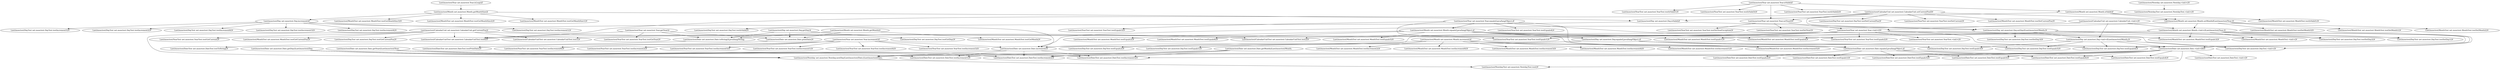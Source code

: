 digraph cmd_method {
    "Lnet/mooctest/Date net.mooctest.Date.getYear()Lnet/mooctest/Year;" -> "Lnet/mooctest/DateTest net.mooctest.DateTest.testIncrement3()V";
    "Lnet/mooctest/Date net.mooctest.Date.getYear()Lnet/mooctest/Year;" -> "Lnet/mooctest/DateTest net.mooctest.DateTest.testIncrement1()V";
    "Lnet/mooctest/Date net.mooctest.Date.getYear()Lnet/mooctest/Year;" -> "Lnet/mooctest/Nextday net.mooctest.Nextday.nextDay(Lnet/mooctest/Date;)Lnet/mooctest/Date;";
    "Lnet/mooctest/Date net.mooctest.Date.getYear()Lnet/mooctest/Year;" -> "Lnet/mooctest/DateTest net.mooctest.DateTest.testIncrement2()V";
    "Lnet/mooctest/Date net.mooctest.Date.equals(Ljava/lang/Object;)Z" -> "Lnet/mooctest/DateTest net.mooctest.DateTest.testEquals2()V";
    "Lnet/mooctest/Date net.mooctest.Date.equals(Ljava/lang/Object;)Z" -> "Lnet/mooctest/DateTest net.mooctest.DateTest.testEquals4()V";
    "Lnet/mooctest/Date net.mooctest.Date.equals(Ljava/lang/Object;)Z" -> "Lnet/mooctest/DateTest net.mooctest.DateTest.testEquals3()V";
    "Lnet/mooctest/Date net.mooctest.Date.equals(Ljava/lang/Object;)Z" -> "Lnet/mooctest/DateTest net.mooctest.DateTest.testEquals5()V";
    "Lnet/mooctest/Date net.mooctest.Date.equals(Ljava/lang/Object;)Z" -> "Lnet/mooctest/DateTest net.mooctest.DateTest.testEquals6()V";
    "Lnet/mooctest/Date net.mooctest.Date.equals(Ljava/lang/Object;)Z" -> "Lnet/mooctest/DateTest net.mooctest.DateTest.testEquals1()V";
    "Lnet/mooctest/Date net.mooctest.Date.getDay()Lnet/mooctest/Day;" -> "Lnet/mooctest/DateTest net.mooctest.DateTest.testIncrement3()V";
    "Lnet/mooctest/Date net.mooctest.Date.getDay()Lnet/mooctest/Day;" -> "Lnet/mooctest/DateTest net.mooctest.DateTest.testIncrement1()V";
    "Lnet/mooctest/Date net.mooctest.Date.getDay()Lnet/mooctest/Day;" -> "Lnet/mooctest/Nextday net.mooctest.Nextday.nextDay(Lnet/mooctest/Date;)Lnet/mooctest/Date;";
    "Lnet/mooctest/Date net.mooctest.Date.getDay()Lnet/mooctest/Day;" -> "Lnet/mooctest/DateTest net.mooctest.DateTest.testIncrement2()V";
    "Lnet/mooctest/Date net.mooctest.Date.toString()Ljava/lang/String;" -> "Lnet/mooctest/DateTest net.mooctest.DateTest.testToString()V";
    "Lnet/mooctest/CalendarUnit net.mooctest.CalendarUnit.<init>()V" -> "Lnet/mooctest/Month net.mooctest.Month.<init>(ILnet/mooctest/Year;)V";
    "Lnet/mooctest/CalendarUnit net.mooctest.CalendarUnit.<init>()V" -> "Lnet/mooctest/Year net.mooctest.Year.<init>(I)V";
    "Lnet/mooctest/CalendarUnit net.mooctest.CalendarUnit.<init>()V" -> "Lnet/mooctest/Day net.mooctest.Day.<init>(ILnet/mooctest/Month;)V";
    "Lnet/mooctest/Year net.mooctest.Year.getYear()I" -> "Lnet/mooctest/Date net.mooctest.Date.toString()Ljava/lang/String;";
    "Lnet/mooctest/Year net.mooctest.Year.getYear()I" -> "Lnet/mooctest/Date net.mooctest.Date.printDate()V";
    "Lnet/mooctest/Year net.mooctest.Year.getYear()I" -> "Lnet/mooctest/YearTest net.mooctest.YearTest.testGetYear()V";
    "Lnet/mooctest/Year net.mooctest.Year.getYear()I" -> "Lnet/mooctest/CalendarUnitTest net.mooctest.CalendarUnitTest.test0()V";
    "Lnet/mooctest/Month net.mooctest.Month.isValid()Z" -> "Lnet/mooctest/Day net.mooctest.Day.isValid()Z";
    "Lnet/mooctest/Month net.mooctest.Month.isValid()Z" -> "Lnet/mooctest/Month net.mooctest.Month.setMonth(ILnet/mooctest/Year;)V";
    "Lnet/mooctest/Month net.mooctest.Month.isValid()Z" -> "Lnet/mooctest/MonthTest net.mooctest.MonthTest.testIsValid1()V";
    "Lnet/mooctest/Nextday net.mooctest.Nextday.<init>()V" -> "Lnet/mooctest/NextdayTest net.mooctest.NextdayTest.<init>()V";
    "Lnet/mooctest/Year net.mooctest.Year.equals(Ljava/lang/Object;)Z" -> "Lnet/mooctest/YearTest net.mooctest.YearTest.testEquals4()V";
    "Lnet/mooctest/Year net.mooctest.Year.equals(Ljava/lang/Object;)Z" -> "Lnet/mooctest/Date net.mooctest.Date.equals(Ljava/lang/Object;)Z";
    "Lnet/mooctest/Year net.mooctest.Year.equals(Ljava/lang/Object;)Z" -> "Lnet/mooctest/YearTest net.mooctest.YearTest.testEquals1()V";
    "Lnet/mooctest/Year net.mooctest.Year.equals(Ljava/lang/Object;)Z" -> "Lnet/mooctest/YearTest net.mooctest.YearTest.testEquals3()V";
    "Lnet/mooctest/Year net.mooctest.Year.equals(Ljava/lang/Object;)Z" -> "Lnet/mooctest/Month net.mooctest.Month.equals(Ljava/lang/Object;)Z";
    "Lnet/mooctest/Year net.mooctest.Year.equals(Ljava/lang/Object;)Z" -> "Lnet/mooctest/YearTest net.mooctest.YearTest.testEquals2()V";
    "Lnet/mooctest/Day net.mooctest.Day.equals(Ljava/lang/Object;)Z" -> "Lnet/mooctest/Date net.mooctest.Date.equals(Ljava/lang/Object;)Z";
    "Lnet/mooctest/Day net.mooctest.Day.equals(Ljava/lang/Object;)Z" -> "Lnet/mooctest/DayTest net.mooctest.DayTest.testEquals2()V";
    "Lnet/mooctest/Day net.mooctest.Day.equals(Ljava/lang/Object;)Z" -> "Lnet/mooctest/DayTest net.mooctest.DayTest.testEquals4()V";
    "Lnet/mooctest/Day net.mooctest.Day.equals(Ljava/lang/Object;)Z" -> "Lnet/mooctest/DayTest net.mooctest.DayTest.testEquals1()V";
    "Lnet/mooctest/Day net.mooctest.Day.equals(Ljava/lang/Object;)Z" -> "Lnet/mooctest/DayTest net.mooctest.DayTest.testEquals5()V";
    "Lnet/mooctest/Day net.mooctest.Day.equals(Ljava/lang/Object;)Z" -> "Lnet/mooctest/DayTest net.mooctest.DayTest.testEquals3()V";
    "Lnet/mooctest/Month net.mooctest.Month.<init>(ILnet/mooctest/Year;)V" -> "Lnet/mooctest/MonthTest net.mooctest.MonthTest.<init>()V";
    "Lnet/mooctest/Month net.mooctest.Month.<init>(ILnet/mooctest/Year;)V" -> "Lnet/mooctest/DayTest net.mooctest.DayTest.<init>()V";
    "Lnet/mooctest/Month net.mooctest.Month.<init>(ILnet/mooctest/Year;)V" -> "Lnet/mooctest/DayTest net.mooctest.DayTest.testSetDay1()V";
    "Lnet/mooctest/Month net.mooctest.Month.<init>(ILnet/mooctest/Year;)V" -> "Lnet/mooctest/DayTest net.mooctest.DayTest.testEquals4()V";
    "Lnet/mooctest/Month net.mooctest.Month.<init>(ILnet/mooctest/Year;)V" -> "Lnet/mooctest/MonthTest net.mooctest.MonthTest.testEquals3()V";
    "Lnet/mooctest/Month net.mooctest.Month.<init>(ILnet/mooctest/Year;)V" -> "Lnet/mooctest/DayTest net.mooctest.DayTest.testSetDay2()V";
    "Lnet/mooctest/Month net.mooctest.Month.<init>(ILnet/mooctest/Year;)V" -> "Lnet/mooctest/MonthTest net.mooctest.MonthTest.testEquals4()V";
    "Lnet/mooctest/Month net.mooctest.Month.<init>(ILnet/mooctest/Year;)V" -> "Lnet/mooctest/Date net.mooctest.Date.<init>(III)V";
    "Lnet/mooctest/Month net.mooctest.Month.<init>(ILnet/mooctest/Year;)V" -> "Lnet/mooctest/MonthTest net.mooctest.MonthTest.testEquals1()V";
    "Lnet/mooctest/Date net.mooctest.Date.printDate()V" -> "Lnet/mooctest/DateTest net.mooctest.DateTest.testPrintDate()V";
    "Lnet/mooctest/Day net.mooctest.Day.isValid()Z" -> "Lnet/mooctest/DayTest net.mooctest.DayTest.testIsValid()V";
    "Lnet/mooctest/Day net.mooctest.Day.isValid()Z" -> "Lnet/mooctest/Day net.mooctest.Day.setDay(ILnet/mooctest/Month;)V";
    "Lnet/mooctest/Month net.mooctest.Month.getMonthSize()I" -> "Lnet/mooctest/MonthTest net.mooctest.MonthTest.testGetMonthSize1()V";
    "Lnet/mooctest/Month net.mooctest.Month.getMonthSize()I" -> "Lnet/mooctest/MonthTest net.mooctest.MonthTest.testGetMonthSize3()V";
    "Lnet/mooctest/Month net.mooctest.Month.getMonthSize()I" -> "Lnet/mooctest/Day net.mooctest.Day.isValid()Z";
    "Lnet/mooctest/Month net.mooctest.Month.getMonthSize()I" -> "Lnet/mooctest/Day net.mooctest.Day.increment()Z";
    "Lnet/mooctest/Month net.mooctest.Month.getMonthSize()I" -> "Lnet/mooctest/MonthTest net.mooctest.MonthTest.testGetMonthSize2()V";
    "Lnet/mooctest/Day net.mooctest.Day.increment()Z" -> "Lnet/mooctest/DayTest net.mooctest.DayTest.testIncrement4()V";
    "Lnet/mooctest/Day net.mooctest.Day.increment()Z" -> "Lnet/mooctest/DayTest net.mooctest.DayTest.testIncrement1()V";
    "Lnet/mooctest/Day net.mooctest.Day.increment()Z" -> "Lnet/mooctest/DayTest net.mooctest.DayTest.testIncrement5()V";
    "Lnet/mooctest/Day net.mooctest.Day.increment()Z" -> "Lnet/mooctest/Date net.mooctest.Date.increment()V";
    "Lnet/mooctest/Day net.mooctest.Day.increment()Z" -> "Lnet/mooctest/DayTest net.mooctest.DayTest.testIncrement2()V";
    "Lnet/mooctest/Day net.mooctest.Day.increment()Z" -> "Lnet/mooctest/DayTest net.mooctest.DayTest.testIncrement6()V";
    "Lnet/mooctest/Day net.mooctest.Day.increment()Z" -> "Lnet/mooctest/DayTest net.mooctest.DayTest.testIncrement3()V";
    "Lnet/mooctest/CalendarUnit net.mooctest.CalendarUnit.setCurrentPos(I)V" -> "Lnet/mooctest/DayTest net.mooctest.DayTest.testSetCurrentPos()V";
    "Lnet/mooctest/CalendarUnit net.mooctest.CalendarUnit.setCurrentPos(I)V" -> "Lnet/mooctest/YearTest net.mooctest.YearTest.testSetCurrent()V";
    "Lnet/mooctest/CalendarUnit net.mooctest.CalendarUnit.setCurrentPos(I)V" -> "Lnet/mooctest/Month net.mooctest.Month.setMonth(ILnet/mooctest/Year;)V";
    "Lnet/mooctest/CalendarUnit net.mooctest.CalendarUnit.setCurrentPos(I)V" -> "Lnet/mooctest/Year net.mooctest.Year.setYear(I)V";
    "Lnet/mooctest/CalendarUnit net.mooctest.CalendarUnit.setCurrentPos(I)V" -> "Lnet/mooctest/MonthTest net.mooctest.MonthTest.testSetCurrentPos()V";
    "Lnet/mooctest/CalendarUnit net.mooctest.CalendarUnit.setCurrentPos(I)V" -> "Lnet/mooctest/Day net.mooctest.Day.setDay(ILnet/mooctest/Month;)V";
    "Lnet/mooctest/CalendarUnit net.mooctest.CalendarUnit.setCurrentPos(I)V" -> "Lnet/mooctest/CalendarUnitTest net.mooctest.CalendarUnitTest.test0()V";
    "Lnet/mooctest/Month net.mooctest.Month.setMonth(ILnet/mooctest/Year;)V" -> "Lnet/mooctest/Month net.mooctest.Month.<init>(ILnet/mooctest/Year;)V";
    "Lnet/mooctest/Month net.mooctest.Month.setMonth(ILnet/mooctest/Year;)V" -> "Lnet/mooctest/Date net.mooctest.Date.increment()V";
    "Lnet/mooctest/Month net.mooctest.Month.setMonth(ILnet/mooctest/Year;)V" -> "Lnet/mooctest/MonthTest net.mooctest.MonthTest.testSetMonth3()V";
    "Lnet/mooctest/Month net.mooctest.Month.setMonth(ILnet/mooctest/Year;)V" -> "Lnet/mooctest/MonthTest net.mooctest.MonthTest.testSetMonth1()V";
    "Lnet/mooctest/Month net.mooctest.Month.setMonth(ILnet/mooctest/Year;)V" -> "Lnet/mooctest/MonthTest net.mooctest.MonthTest.testSetMonth2()V";
    "Lnet/mooctest/Year net.mooctest.Year.<init>(I)V" -> "Lnet/mooctest/YearTest net.mooctest.YearTest.<init>()V";
    "Lnet/mooctest/Year net.mooctest.Year.<init>(I)V" -> "Lnet/mooctest/MonthTest net.mooctest.MonthTest.<init>()V";
    "Lnet/mooctest/Year net.mooctest.Year.<init>(I)V" -> "Lnet/mooctest/DayTest net.mooctest.DayTest.<init>()V";
    "Lnet/mooctest/Year net.mooctest.Year.<init>(I)V" -> "Lnet/mooctest/YearTest net.mooctest.YearTest.testEquals1()V";
    "Lnet/mooctest/Year net.mooctest.Year.<init>(I)V" -> "Lnet/mooctest/CalendarUnitTest net.mooctest.CalendarUnitTest.test1()V";
    "Lnet/mooctest/Year net.mooctest.Year.<init>(I)V" -> "Lnet/mooctest/CalendarUnitTest net.mooctest.CalendarUnitTest.test2()V";
    "Lnet/mooctest/Year net.mooctest.Year.<init>(I)V" -> "Lnet/mooctest/Date net.mooctest.Date.<init>(III)V";
    "Lnet/mooctest/Year net.mooctest.Year.<init>(I)V" -> "Lnet/mooctest/YearTest net.mooctest.YearTest.testEquals2()V";
    "Lnet/mooctest/Year net.mooctest.Year.<init>(I)V" -> "Lnet/mooctest/CalendarUnitTest net.mooctest.CalendarUnitTest.test0()V";
    "Lnet/mooctest/Month net.mooctest.Month.getMonth()I" -> "Lnet/mooctest/Date net.mooctest.Date.toString()Ljava/lang/String;";
    "Lnet/mooctest/Month net.mooctest.Month.getMonth()I" -> "Lnet/mooctest/MonthTest net.mooctest.MonthTest.testGetMonth()V";
    "Lnet/mooctest/Month net.mooctest.Month.getMonth()I" -> "Lnet/mooctest/Date net.mooctest.Date.printDate()V";
    "Lnet/mooctest/Date net.mooctest.Date.increment()V" -> "Lnet/mooctest/DateTest net.mooctest.DateTest.testIncrement3()V";
    "Lnet/mooctest/Date net.mooctest.Date.increment()V" -> "Lnet/mooctest/DateTest net.mooctest.DateTest.testIncrement1()V";
    "Lnet/mooctest/Date net.mooctest.Date.increment()V" -> "Lnet/mooctest/Nextday net.mooctest.Nextday.nextDay(Lnet/mooctest/Date;)Lnet/mooctest/Date;";
    "Lnet/mooctest/Date net.mooctest.Date.increment()V" -> "Lnet/mooctest/DateTest net.mooctest.DateTest.testIncrement2()V";
    "Lnet/mooctest/Year net.mooctest.Year.isValid()Z" -> "Lnet/mooctest/Month net.mooctest.Month.isValid()Z";
    "Lnet/mooctest/Year net.mooctest.Year.isValid()Z" -> "Lnet/mooctest/YearTest net.mooctest.YearTest.testIsValid1()V";
    "Lnet/mooctest/Year net.mooctest.Year.isValid()Z" -> "Lnet/mooctest/YearTest net.mooctest.YearTest.testIsValid3()V";
    "Lnet/mooctest/Year net.mooctest.Year.isValid()Z" -> "Lnet/mooctest/YearTest net.mooctest.YearTest.testIsValid2()V";
    "Lnet/mooctest/Year net.mooctest.Year.isValid()Z" -> "Lnet/mooctest/Year net.mooctest.Year.setYear(I)V";
    "Lnet/mooctest/Day net.mooctest.Day.getDay()I" -> "Lnet/mooctest/Date net.mooctest.Date.toString()Ljava/lang/String;";
    "Lnet/mooctest/Day net.mooctest.Day.getDay()I" -> "Lnet/mooctest/Date net.mooctest.Date.printDate()V";
    "Lnet/mooctest/Day net.mooctest.Day.getDay()I" -> "Lnet/mooctest/DayTest net.mooctest.DayTest.testGetDay()V";
    "Lnet/mooctest/Nextday net.mooctest.Nextday.nextDay(Lnet/mooctest/Date;)Lnet/mooctest/Date;" -> "Lnet/mooctest/NextdayTest net.mooctest.NextdayTest.test()V";
    "Lnet/mooctest/Month net.mooctest.Month.equals(Ljava/lang/Object;)Z" -> "Lnet/mooctest/Date net.mooctest.Date.equals(Ljava/lang/Object;)Z";
    "Lnet/mooctest/Month net.mooctest.Month.equals(Ljava/lang/Object;)Z" -> "Lnet/mooctest/Day net.mooctest.Day.equals(Ljava/lang/Object;)Z";
    "Lnet/mooctest/Month net.mooctest.Month.equals(Ljava/lang/Object;)Z" -> "Lnet/mooctest/MonthTest net.mooctest.MonthTest.testEquals3()V";
    "Lnet/mooctest/Month net.mooctest.Month.equals(Ljava/lang/Object;)Z" -> "Lnet/mooctest/MonthTest net.mooctest.MonthTest.testEquals4()V";
    "Lnet/mooctest/Month net.mooctest.Month.equals(Ljava/lang/Object;)Z" -> "Lnet/mooctest/MonthTest net.mooctest.MonthTest.testEquals2()V";
    "Lnet/mooctest/Month net.mooctest.Month.equals(Ljava/lang/Object;)Z" -> "Lnet/mooctest/MonthTest net.mooctest.MonthTest.testEquals1()V";
    "Lnet/mooctest/Month net.mooctest.Month.equals(Ljava/lang/Object;)Z" -> "Lnet/mooctest/MonthTest net.mooctest.MonthTest.testEquals6()V";
    "Lnet/mooctest/Month net.mooctest.Month.equals(Ljava/lang/Object;)Z" -> "Lnet/mooctest/MonthTest net.mooctest.MonthTest.testEquals5()V";
    "Lnet/mooctest/Date net.mooctest.Date.<init>(III)V" -> "Lnet/mooctest/DateTest net.mooctest.DateTest.<init>()V";
    "Lnet/mooctest/Date net.mooctest.Date.<init>(III)V" -> "Lnet/mooctest/DateTest net.mooctest.DateTest.testIncrement3()V";
    "Lnet/mooctest/Date net.mooctest.Date.<init>(III)V" -> "Lnet/mooctest/DateTest net.mooctest.DateTest.testEquals4()V";
    "Lnet/mooctest/Date net.mooctest.Date.<init>(III)V" -> "Lnet/mooctest/DateTest net.mooctest.DateTest.testEquals3()V";
    "Lnet/mooctest/Date net.mooctest.Date.<init>(III)V" -> "Lnet/mooctest/NextdayTest net.mooctest.NextdayTest.test()V";
    "Lnet/mooctest/Date net.mooctest.Date.<init>(III)V" -> "Lnet/mooctest/Nextday net.mooctest.Nextday.nextDay(Lnet/mooctest/Date;)Lnet/mooctest/Date;";
    "Lnet/mooctest/Date net.mooctest.Date.<init>(III)V" -> "Lnet/mooctest/DateTest net.mooctest.DateTest.testEquals5()V";
    "Lnet/mooctest/Date net.mooctest.Date.<init>(III)V" -> "Lnet/mooctest/DateTest net.mooctest.DateTest.testEquals6()V";
    "Lnet/mooctest/Date net.mooctest.Date.<init>(III)V" -> "Lnet/mooctest/DateTest net.mooctest.DateTest.testIncrement2()V";
    "Lnet/mooctest/Date net.mooctest.Date.getMonth()Lnet/mooctest/Month;" -> "Lnet/mooctest/DateTest net.mooctest.DateTest.testIncrement3()V";
    "Lnet/mooctest/Date net.mooctest.Date.getMonth()Lnet/mooctest/Month;" -> "Lnet/mooctest/DateTest net.mooctest.DateTest.testIncrement1()V";
    "Lnet/mooctest/Date net.mooctest.Date.getMonth()Lnet/mooctest/Month;" -> "Lnet/mooctest/Nextday net.mooctest.Nextday.nextDay(Lnet/mooctest/Date;)Lnet/mooctest/Date;";
    "Lnet/mooctest/Date net.mooctest.Date.getMonth()Lnet/mooctest/Month;" -> "Lnet/mooctest/DateTest net.mooctest.DateTest.testIncrement2()V";
    "Lnet/mooctest/Year net.mooctest.Year.isLeap()Z" -> "Lnet/mooctest/Month net.mooctest.Month.getMonthSize()I";
    "Lnet/mooctest/Year net.mooctest.Year.setYear(I)V" -> "Lnet/mooctest/YearTest net.mooctest.YearTest.testSetYearException()V";
    "Lnet/mooctest/Year net.mooctest.Year.setYear(I)V" -> "Lnet/mooctest/YearTest net.mooctest.YearTest.testSetYear()V";
    "Lnet/mooctest/Year net.mooctest.Year.setYear(I)V" -> "Lnet/mooctest/Year net.mooctest.Year.<init>(I)V";
    "Lnet/mooctest/Year net.mooctest.Year.increment()Z" -> "Lnet/mooctest/YearTest net.mooctest.YearTest.testIncrement3()V";
    "Lnet/mooctest/Year net.mooctest.Year.increment()Z" -> "Lnet/mooctest/YearTest net.mooctest.YearTest.testIncrement6()V";
    "Lnet/mooctest/Year net.mooctest.Year.increment()Z" -> "Lnet/mooctest/YearTest net.mooctest.YearTest.testIncrement2()V";
    "Lnet/mooctest/Year net.mooctest.Year.increment()Z" -> "Lnet/mooctest/Date net.mooctest.Date.increment()V";
    "Lnet/mooctest/Year net.mooctest.Year.increment()Z" -> "Lnet/mooctest/YearTest net.mooctest.YearTest.testIncrement5()V";
    "Lnet/mooctest/Year net.mooctest.Year.increment()Z" -> "Lnet/mooctest/YearTest net.mooctest.YearTest.testIncrement1()V";
    "Lnet/mooctest/Year net.mooctest.Year.increment()Z" -> "Lnet/mooctest/YearTest net.mooctest.YearTest.testIncrement4()V";
    "Lnet/mooctest/Day net.mooctest.Day.<init>(ILnet/mooctest/Month;)V" -> "Lnet/mooctest/DayTest net.mooctest.DayTest.<init>()V";
    "Lnet/mooctest/Day net.mooctest.Day.<init>(ILnet/mooctest/Month;)V" -> "Lnet/mooctest/DayTest net.mooctest.DayTest.testEquals4()V";
    "Lnet/mooctest/Day net.mooctest.Day.<init>(ILnet/mooctest/Month;)V" -> "Lnet/mooctest/DayTest net.mooctest.DayTest.testEquals5()V";
    "Lnet/mooctest/Day net.mooctest.Day.<init>(ILnet/mooctest/Month;)V" -> "Lnet/mooctest/DayTest net.mooctest.DayTest.testEquals3()V";
    "Lnet/mooctest/Day net.mooctest.Day.<init>(ILnet/mooctest/Month;)V" -> "Lnet/mooctest/Date net.mooctest.Date.<init>(III)V";
    "Lnet/mooctest/Day net.mooctest.Day.setDay(ILnet/mooctest/Month;)V" -> "Lnet/mooctest/DayTest net.mooctest.DayTest.testSetDay1()V";
    "Lnet/mooctest/Day net.mooctest.Day.setDay(ILnet/mooctest/Month;)V" -> "Lnet/mooctest/DayTest net.mooctest.DayTest.testSetDay3()V";
    "Lnet/mooctest/Day net.mooctest.Day.setDay(ILnet/mooctest/Month;)V" -> "Lnet/mooctest/DayTest net.mooctest.DayTest.testSetDay2()V";
    "Lnet/mooctest/Day net.mooctest.Day.setDay(ILnet/mooctest/Month;)V" -> "Lnet/mooctest/Date net.mooctest.Date.increment()V";
    "Lnet/mooctest/Day net.mooctest.Day.setDay(ILnet/mooctest/Month;)V" -> "Lnet/mooctest/Day net.mooctest.Day.<init>(ILnet/mooctest/Month;)V";
    "Lnet/mooctest/CalendarUnit net.mooctest.CalendarUnit.getCurrentPos()I" -> "Lnet/mooctest/DayTest net.mooctest.DayTest.testGetCurrentPos()V";
    "Lnet/mooctest/CalendarUnit net.mooctest.CalendarUnit.getCurrentPos()I" -> "Lnet/mooctest/YearTest net.mooctest.YearTest.testGetCurrent()V";
    "Lnet/mooctest/CalendarUnit net.mooctest.CalendarUnit.getCurrentPos()I" -> "Lnet/mooctest/CalendarUnitTest net.mooctest.CalendarUnitTest.test1()V";
    "Lnet/mooctest/CalendarUnit net.mooctest.CalendarUnit.getCurrentPos()I" -> "Lnet/mooctest/CalendarUnitTest net.mooctest.CalendarUnitTest.test2()V";
    "Lnet/mooctest/CalendarUnit net.mooctest.CalendarUnit.getCurrentPos()I" -> "Lnet/mooctest/MonthTest net.mooctest.MonthTest.testGetCurrentPos()V";
    "Lnet/mooctest/CalendarUnit net.mooctest.CalendarUnit.getCurrentPos()I" -> "Lnet/mooctest/Nextday net.mooctest.Nextday.nextDay(Lnet/mooctest/Date;)Lnet/mooctest/Date;";
    "Lnet/mooctest/CalendarUnit net.mooctest.CalendarUnit.getCurrentPos()I" -> "Lnet/mooctest/CalendarUnitTest net.mooctest.CalendarUnitTest.test0()V";
    "Lnet/mooctest/Month net.mooctest.Month.increment()Z" -> "Lnet/mooctest/MonthTest net.mooctest.MonthTest.testIncrement2()V";
    "Lnet/mooctest/Month net.mooctest.Month.increment()Z" -> "Lnet/mooctest/MonthTest net.mooctest.MonthTest.testIncrement6()V";
    "Lnet/mooctest/Month net.mooctest.Month.increment()Z" -> "Lnet/mooctest/MonthTest net.mooctest.MonthTest.testIncrement3()V";
    "Lnet/mooctest/Month net.mooctest.Month.increment()Z" -> "Lnet/mooctest/Date net.mooctest.Date.increment()V";
    "Lnet/mooctest/Month net.mooctest.Month.increment()Z" -> "Lnet/mooctest/MonthTest net.mooctest.MonthTest.testIncrement4()V";
    "Lnet/mooctest/Month net.mooctest.Month.increment()Z" -> "Lnet/mooctest/MonthTest net.mooctest.MonthTest.testIncrement1()V";
    "Lnet/mooctest/Month net.mooctest.Month.increment()Z" -> "Lnet/mooctest/MonthTest net.mooctest.MonthTest.testIncrement5()V";
}
